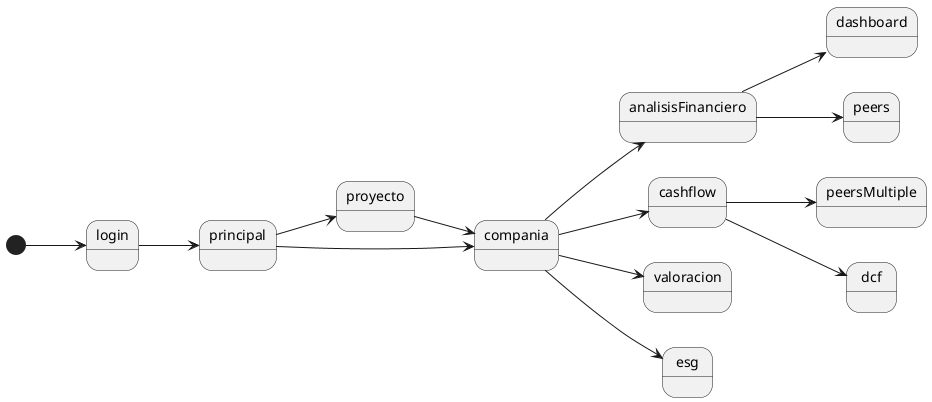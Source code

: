 @startuml EsquemaNavegacion
left to right direction

[*] --> login
login --> principal
principal --> proyecto
proyecto --> compania
principal --> compania
compania --> analisisFinanciero
analisisFinanciero --> dashboard
analisisFinanciero --> peers
compania --> cashflow
cashflow --> peersMultiple
cashflow --> dcf
compania --> valoracion
compania --> esg


@enduml